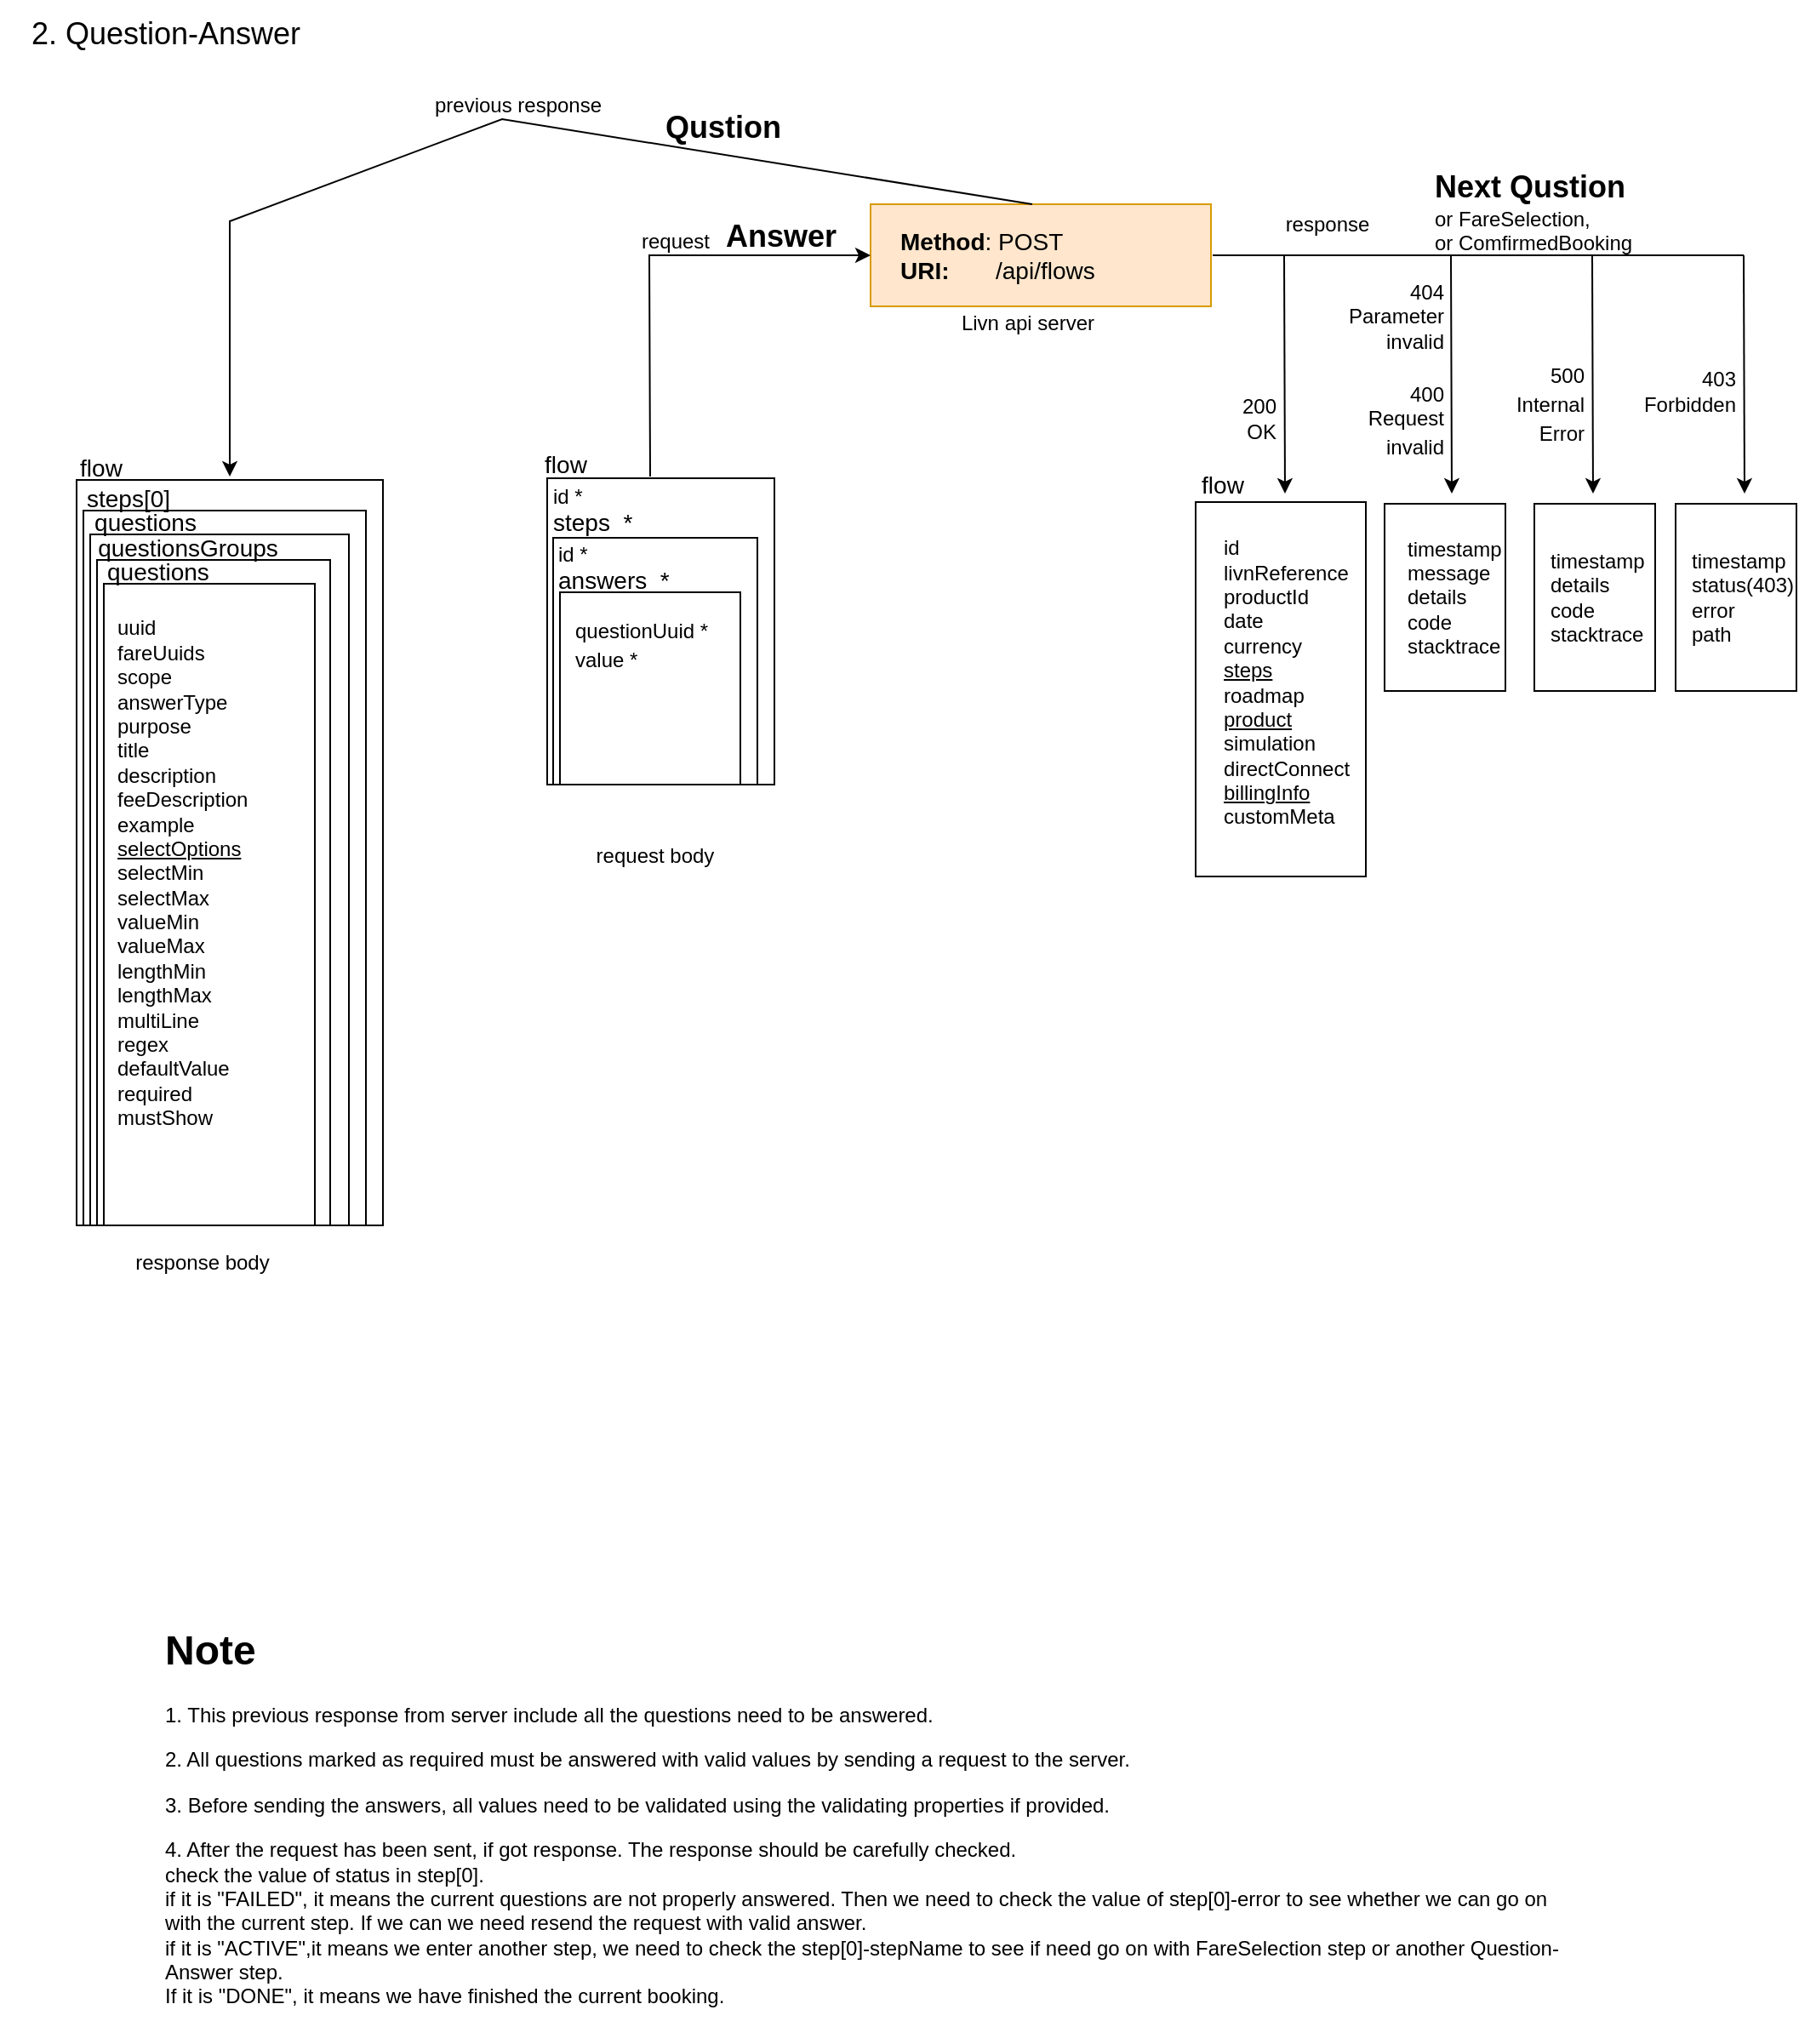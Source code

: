 <mxfile version="20.3.0" type="device"><diagram id="kgpKYQtTHZ0yAKxKKP6v" name="Page-1"><mxGraphModel dx="2365" dy="1680" grid="1" gridSize="10" guides="1" tooltips="1" connect="1" arrows="1" fold="1" page="1" pageScale="1" pageWidth="1100" pageHeight="850" math="0" shadow="0"><root><mxCell id="0"/><mxCell id="1" parent="0"/><mxCell id="mYa-U9wDJreQUVdP4TBL-1" value="&lt;font style=&quot;font-size: 18px;&quot;&gt;2. Question-Answer&lt;/font&gt;" style="text;html=1;strokeColor=none;fillColor=none;align=center;verticalAlign=middle;whiteSpace=wrap;rounded=0;" parent="1" vertex="1"><mxGeometry x="25" y="40" width="195" height="40" as="geometry"/></mxCell><mxCell id="mYa-U9wDJreQUVdP4TBL-2" value="" style="rounded=0;whiteSpace=wrap;html=1;fontSize=18;fillColor=#ffe6cc;strokeColor=#d79b00;" parent="1" vertex="1"><mxGeometry x="536.5" y="160" width="200" height="60" as="geometry"/></mxCell><mxCell id="mYa-U9wDJreQUVdP4TBL-3" value="" style="rounded=0;whiteSpace=wrap;html=1;fontSize=18;" parent="1" vertex="1"><mxGeometry x="346.5" y="321" width="133.5" height="180" as="geometry"/></mxCell><mxCell id="mYa-U9wDJreQUVdP4TBL-4" value="" style="endArrow=classic;html=1;rounded=0;fontSize=18;" parent="1" edge="1"><mxGeometry width="50" height="50" relative="1" as="geometry"><mxPoint x="407" y="320" as="sourcePoint"/><mxPoint x="536.5" y="190" as="targetPoint"/><Array as="points"><mxPoint x="406.5" y="190"/></Array></mxGeometry></mxCell><mxCell id="mYa-U9wDJreQUVdP4TBL-6" value="&lt;font style=&quot;font-size: 12px;&quot;&gt;Livn api server&lt;/font&gt;" style="text;html=1;strokeColor=none;fillColor=none;align=center;verticalAlign=middle;whiteSpace=wrap;rounded=0;fontSize=18;" parent="1" vertex="1"><mxGeometry x="583.5" y="218" width="90" height="20" as="geometry"/></mxCell><mxCell id="mYa-U9wDJreQUVdP4TBL-8" value="&lt;font style=&quot;font-size: 12px;&quot;&gt;request&lt;/font&gt;" style="text;html=1;strokeColor=none;fillColor=none;align=center;verticalAlign=middle;whiteSpace=wrap;rounded=0;fontSize=18;" parent="1" vertex="1"><mxGeometry x="376.5" y="170" width="90" height="20" as="geometry"/></mxCell><mxCell id="mYa-U9wDJreQUVdP4TBL-10" value="" style="endArrow=classic;html=1;rounded=0;fontSize=18;exitX=0.25;exitY=0;exitDx=0;exitDy=0;" parent="1" edge="1"><mxGeometry width="50" height="50" relative="1" as="geometry"><mxPoint x="737.5" y="190" as="sourcePoint"/><mxPoint x="878" y="330" as="targetPoint"/><Array as="points"><mxPoint x="877.5" y="190"/></Array></mxGeometry></mxCell><mxCell id="mYa-U9wDJreQUVdP4TBL-11" value="&lt;font style=&quot;font-size: 12px;&quot;&gt;response&lt;/font&gt;" style="text;html=1;strokeColor=none;fillColor=none;align=center;verticalAlign=middle;whiteSpace=wrap;rounded=0;fontSize=18;" parent="1" vertex="1"><mxGeometry x="759.5" y="160" width="90" height="20" as="geometry"/></mxCell><mxCell id="mYa-U9wDJreQUVdP4TBL-12" value="flow" style="text;html=1;strokeColor=none;fillColor=none;align=center;verticalAlign=middle;whiteSpace=wrap;rounded=0;fontSize=14;" parent="1" vertex="1"><mxGeometry x="325" y="298" width="65" height="30" as="geometry"/></mxCell><mxCell id="mYa-U9wDJreQUVdP4TBL-16" value="&lt;font style=&quot;font-size: 12px;&quot;&gt;request body&lt;/font&gt;" style="text;html=1;strokeColor=none;fillColor=none;align=center;verticalAlign=middle;whiteSpace=wrap;rounded=0;fontSize=18;" parent="1" vertex="1"><mxGeometry x="365" y="531" width="90" height="20" as="geometry"/></mxCell><mxCell id="mYa-U9wDJreQUVdP4TBL-17" value="&lt;font style=&quot;font-size: 14px;&quot;&gt;&lt;b&gt;Method&lt;/b&gt;: POST&lt;br&gt;&lt;b&gt;URI:&lt;/b&gt;&amp;nbsp; &amp;nbsp; &amp;nbsp; &amp;nbsp;/api/flows&lt;/font&gt;" style="text;html=1;strokeColor=none;fillColor=none;align=left;verticalAlign=middle;whiteSpace=wrap;rounded=0;fontSize=14;" parent="1" vertex="1"><mxGeometry x="551.5" y="160" width="160" height="60" as="geometry"/></mxCell><mxCell id="mYa-U9wDJreQUVdP4TBL-18" value="" style="endArrow=classic;html=1;rounded=0;fontSize=14;" parent="1" edge="1"><mxGeometry width="50" height="50" relative="1" as="geometry"><mxPoint x="779.5" y="190" as="sourcePoint"/><mxPoint x="780" y="330" as="targetPoint"/></mxGeometry></mxCell><mxCell id="mYa-U9wDJreQUVdP4TBL-19" value="" style="rounded=0;whiteSpace=wrap;html=1;fontSize=18;" parent="1" vertex="1"><mxGeometry x="727.5" y="335" width="100" height="220" as="geometry"/></mxCell><mxCell id="mYa-U9wDJreQUVdP4TBL-20" value="&lt;div style=&quot;&quot;&gt;&lt;span style=&quot;font-size: 12px; background-color: initial;&quot;&gt;200&lt;/span&gt;&lt;/div&gt;&lt;font style=&quot;font-size: 12px;&quot;&gt;&lt;div style=&quot;&quot;&gt;&lt;span style=&quot;background-color: initial;&quot;&gt;OK&lt;/span&gt;&lt;/div&gt;&lt;/font&gt;" style="text;html=1;align=right;verticalAlign=middle;resizable=0;points=[];autosize=1;strokeColor=none;fillColor=none;fontSize=14;" parent="1" vertex="1"><mxGeometry x="736" y="265" width="40" height="40" as="geometry"/></mxCell><mxCell id="mYa-U9wDJreQUVdP4TBL-21" value="flow" style="text;html=1;strokeColor=none;fillColor=none;align=center;verticalAlign=middle;whiteSpace=wrap;rounded=0;fontSize=14;" parent="1" vertex="1"><mxGeometry x="710.5" y="310" width="65" height="30" as="geometry"/></mxCell><mxCell id="mYa-U9wDJreQUVdP4TBL-22" value="&lt;div style=&quot;&quot;&gt;&lt;div&gt;id&lt;/div&gt;&lt;div&gt;livnReference&lt;/div&gt;&lt;div&gt;productId&lt;/div&gt;&lt;div&gt;date&lt;/div&gt;&lt;div&gt;currency&lt;/div&gt;&lt;div&gt;&lt;u&gt;steps&lt;/u&gt;&lt;/div&gt;&lt;div&gt;roadmap&lt;/div&gt;&lt;div&gt;&lt;u&gt;product&lt;/u&gt;&lt;/div&gt;&lt;div&gt;simulation&lt;/div&gt;&lt;div&gt;directConnect&lt;/div&gt;&lt;div&gt;&lt;u&gt;billingInfo&lt;/u&gt;&lt;/div&gt;&lt;div&gt;customMeta&lt;/div&gt;&lt;/div&gt;" style="text;html=1;strokeColor=none;fillColor=none;align=left;verticalAlign=middle;whiteSpace=wrap;rounded=0;fontSize=12;" parent="1" vertex="1"><mxGeometry x="741.5" y="336" width="76" height="210" as="geometry"/></mxCell><mxCell id="mYa-U9wDJreQUVdP4TBL-24" value="&lt;div style=&quot;text-align: right;&quot;&gt;&lt;span style=&quot;font-size: 12px; background-color: initial;&quot;&gt;404&lt;/span&gt;&lt;/div&gt;&lt;div style=&quot;font-size: 12px; text-align: right;&quot;&gt;&lt;span style=&quot;background-color: initial;&quot;&gt;Parameter&lt;/span&gt;&lt;/div&gt;&lt;div style=&quot;font-size: 12px; text-align: right;&quot;&gt;&lt;span style=&quot;background-color: initial;&quot;&gt;invalid&lt;/span&gt;&lt;/div&gt;&lt;div style=&quot;text-align: right;&quot;&gt;&lt;span style=&quot;font-size: 12px;&quot;&gt;&lt;br&gt;&lt;/span&gt;&lt;/div&gt;&lt;span style=&quot;font-size: 12px;&quot;&gt;&lt;div style=&quot;text-align: right;&quot;&gt;&lt;span style=&quot;background-color: initial;&quot;&gt;400&lt;/span&gt;&lt;/div&gt;&lt;/span&gt;&lt;span style=&quot;font-size: 12px;&quot;&gt;&lt;div style=&quot;text-align: right;&quot;&gt;&lt;span style=&quot;background-color: initial;&quot;&gt;Request&lt;/span&gt;&lt;/div&gt;&lt;/span&gt;&lt;div style=&quot;text-align: right;&quot;&gt;&lt;span style=&quot;font-size: 12px; background-color: initial;&quot;&gt;invalid&lt;/span&gt;&lt;/div&gt;" style="text;html=1;align=center;verticalAlign=middle;resizable=0;points=[];autosize=1;strokeColor=none;fillColor=none;fontSize=14;" parent="1" vertex="1"><mxGeometry x="804.5" y="196" width="80" height="120" as="geometry"/></mxCell><mxCell id="mYa-U9wDJreQUVdP4TBL-25" value="" style="rounded=0;whiteSpace=wrap;html=1;fontSize=18;" parent="1" vertex="1"><mxGeometry x="838.5" y="336" width="71" height="110" as="geometry"/></mxCell><mxCell id="mYa-U9wDJreQUVdP4TBL-27" value="&lt;div&gt;timestamp&lt;/div&gt;&lt;div&gt;message&lt;/div&gt;&lt;div&gt;details&lt;/div&gt;&lt;div&gt;code&lt;/div&gt;&lt;div&gt;stacktrace&lt;/div&gt;" style="text;html=1;strokeColor=none;fillColor=none;align=left;verticalAlign=middle;whiteSpace=wrap;rounded=0;fontSize=12;" parent="1" vertex="1"><mxGeometry x="849.5" y="346" width="60" height="90" as="geometry"/></mxCell><mxCell id="mYa-U9wDJreQUVdP4TBL-29" value="" style="endArrow=none;html=1;rounded=0;fontSize=12;" parent="1" edge="1"><mxGeometry width="50" height="50" relative="1" as="geometry"><mxPoint x="869.5" y="190" as="sourcePoint"/><mxPoint x="1049.5" y="190" as="targetPoint"/></mxGeometry></mxCell><mxCell id="mYa-U9wDJreQUVdP4TBL-30" value="" style="endArrow=classic;html=1;rounded=0;fontSize=14;" parent="1" edge="1"><mxGeometry width="50" height="50" relative="1" as="geometry"><mxPoint x="960.5" y="190" as="sourcePoint"/><mxPoint x="961" y="330" as="targetPoint"/></mxGeometry></mxCell><mxCell id="mYa-U9wDJreQUVdP4TBL-31" value="" style="rounded=0;whiteSpace=wrap;html=1;fontSize=18;" parent="1" vertex="1"><mxGeometry x="926.5" y="336" width="71" height="110" as="geometry"/></mxCell><mxCell id="mYa-U9wDJreQUVdP4TBL-32" value="&lt;div&gt;timestamp&lt;/div&gt;&lt;div&gt;details&lt;/div&gt;&lt;div&gt;code&lt;/div&gt;&lt;div&gt;stacktrace&lt;/div&gt;" style="text;html=1;strokeColor=none;fillColor=none;align=left;verticalAlign=middle;whiteSpace=wrap;rounded=0;fontSize=12;" parent="1" vertex="1"><mxGeometry x="933.5" y="345" width="45.5" height="91" as="geometry"/></mxCell><mxCell id="mYa-U9wDJreQUVdP4TBL-34" value="&lt;span style=&quot;font-size: 12px;&quot;&gt;500&lt;br&gt;Internal &lt;br&gt;Error&lt;br&gt;&lt;br&gt;&lt;/span&gt;" style="text;html=1;align=right;verticalAlign=middle;resizable=0;points=[];autosize=1;strokeColor=none;fillColor=none;fontSize=14;" parent="1" vertex="1"><mxGeometry x="897" y="245" width="60" height="80" as="geometry"/></mxCell><mxCell id="mYa-U9wDJreQUVdP4TBL-35" value="" style="endArrow=classic;html=1;rounded=0;fontSize=14;" parent="1" edge="1"><mxGeometry width="50" height="50" relative="1" as="geometry"><mxPoint x="1049.5" y="190" as="sourcePoint"/><mxPoint x="1050" y="330" as="targetPoint"/></mxGeometry></mxCell><mxCell id="mYa-U9wDJreQUVdP4TBL-37" value="&lt;div&gt;403&lt;/div&gt;&lt;div&gt;Forbidden&lt;/div&gt;" style="text;html=1;align=right;verticalAlign=middle;resizable=0;points=[];autosize=1;strokeColor=none;fillColor=none;fontSize=12;" parent="1" vertex="1"><mxGeometry x="966" y="250" width="80" height="40" as="geometry"/></mxCell><mxCell id="mYa-U9wDJreQUVdP4TBL-38" value="" style="rounded=0;whiteSpace=wrap;html=1;fontSize=18;" parent="1" vertex="1"><mxGeometry x="1009.5" y="336" width="71" height="110" as="geometry"/></mxCell><mxCell id="mYa-U9wDJreQUVdP4TBL-39" value="&lt;div&gt;timestamp&lt;/div&gt;&lt;div&gt;status(403)&lt;/div&gt;&lt;div&gt;error&lt;/div&gt;&lt;div&gt;path&lt;/div&gt;" style="text;html=1;strokeColor=none;fillColor=none;align=left;verticalAlign=middle;whiteSpace=wrap;rounded=0;fontSize=12;" parent="1" vertex="1"><mxGeometry x="1016.5" y="345" width="45.5" height="91" as="geometry"/></mxCell><mxCell id="mYa-U9wDJreQUVdP4TBL-42" value="&lt;h1&gt;Note&lt;/h1&gt;&lt;p&gt;1. This previous response from server include all the questions need to be answered.&lt;/p&gt;&lt;p&gt;2. All questions marked as required must be answered with valid values by sending a request to the server.&lt;/p&gt;&lt;p&gt;3. Before sending the answers, all values need to be validated using the validating properties if provided.&lt;/p&gt;&lt;p&gt;4. After the request has been sent, if got response. The response should be carefully checked.&amp;nbsp;&lt;br&gt;&lt;span style=&quot;background-color: initial;&quot;&gt;&lt;span style=&quot;&quot;&gt;&#9;&lt;/span&gt;check the value of status in step[0]. &lt;br&gt;&lt;span style=&quot;&quot;&gt;&#9;&lt;/span&gt;if it is &quot;FAILED&quot;, it means the current questions are not properly answered. Then we need to check the value of step[0]-error to see whether we can go on with the current step. If we can we need resend the request with valid answer.&lt;br&gt;&lt;span style=&quot;&quot;&gt;&#9;&lt;/span&gt;if it is &quot;ACTIVE&quot;,it means we enter another step, we need to check the step[0]-stepName to see if need go on with FareSelection step or another Question-Answer step.&lt;br&gt;If it is &quot;DONE&quot;, it means we have finished the current booking.&lt;/span&gt;&lt;/p&gt;&lt;p&gt;&lt;span style=&quot;background-color: initial;&quot;&gt;&lt;br&gt;&lt;/span&gt;&lt;/p&gt;&lt;p&gt;&lt;span style=&quot;background-color: initial;&quot;&gt;&amp;nbsp;&lt;/span&gt;&lt;/p&gt;&lt;p&gt;&lt;br&gt;&lt;/p&gt;" style="text;html=1;strokeColor=none;fillColor=none;spacing=5;spacingTop=-20;whiteSpace=wrap;overflow=hidden;rounded=0;fontSize=12;" parent="1" vertex="1"><mxGeometry x="117" y="990" width="839.25" height="250" as="geometry"/></mxCell><mxCell id="y_8FsbX-LWBLSmR25luG-2" value="" style="rounded=0;whiteSpace=wrap;html=1;fontSize=18;" parent="1" vertex="1"><mxGeometry x="70" y="322" width="180" height="438" as="geometry"/></mxCell><mxCell id="y_8FsbX-LWBLSmR25luG-3" value="flow" style="text;html=1;strokeColor=none;fillColor=none;align=center;verticalAlign=middle;whiteSpace=wrap;rounded=0;fontSize=14;" parent="1" vertex="1"><mxGeometry x="52" y="300" width="65" height="30" as="geometry"/></mxCell><mxCell id="y_8FsbX-LWBLSmR25luG-5" value="" style="endArrow=classic;html=1;rounded=0;fontSize=18;exitX=0.5;exitY=0;exitDx=0;exitDy=0;" parent="1" source="mYa-U9wDJreQUVdP4TBL-17" edge="1"><mxGeometry width="50" height="50" relative="1" as="geometry"><mxPoint x="460" y="110" as="sourcePoint"/><mxPoint x="160" y="320" as="targetPoint"/><Array as="points"><mxPoint x="320" y="110"/><mxPoint x="160" y="170"/></Array></mxGeometry></mxCell><mxCell id="y_8FsbX-LWBLSmR25luG-6" value="&lt;font style=&quot;font-size: 12px;&quot;&gt;previous response&lt;/font&gt;" style="text;html=1;strokeColor=none;fillColor=none;align=center;verticalAlign=middle;whiteSpace=wrap;rounded=0;fontSize=18;" parent="1" vertex="1"><mxGeometry x="239" y="90" width="181" height="20" as="geometry"/></mxCell><mxCell id="y_8FsbX-LWBLSmR25luG-8" value="" style="rounded=0;whiteSpace=wrap;html=1;" parent="1" vertex="1"><mxGeometry x="74" y="340" width="166" height="420" as="geometry"/></mxCell><mxCell id="y_8FsbX-LWBLSmR25luG-10" value="&lt;b&gt;&lt;font style=&quot;font-size: 18px;&quot;&gt;Qustion&lt;/font&gt;&lt;/b&gt;" style="text;html=1;strokeColor=none;fillColor=none;align=center;verticalAlign=middle;whiteSpace=wrap;rounded=0;" parent="1" vertex="1"><mxGeometry x="420" y="100" width="60" height="30" as="geometry"/></mxCell><mxCell id="y_8FsbX-LWBLSmR25luG-11" value="&lt;b&gt;&lt;font style=&quot;font-size: 18px;&quot;&gt;Answer&lt;/font&gt;&lt;/b&gt;" style="text;html=1;strokeColor=none;fillColor=none;align=center;verticalAlign=middle;whiteSpace=wrap;rounded=0;" parent="1" vertex="1"><mxGeometry x="453.5" y="164" width="60" height="30" as="geometry"/></mxCell><mxCell id="y_8FsbX-LWBLSmR25luG-12" value="&lt;font style=&quot;&quot;&gt;&lt;span style=&quot;font-weight: bold; font-size: 18px;&quot;&gt;Next Qustion&lt;/span&gt;&lt;br&gt;&lt;font style=&quot;font-size: 12px;&quot;&gt;or FareSelection, &lt;br&gt;or ComfirmedBooking&lt;/font&gt;&lt;/font&gt;" style="text;html=1;strokeColor=none;fillColor=none;align=left;verticalAlign=middle;whiteSpace=wrap;rounded=0;" parent="1" vertex="1"><mxGeometry x="866" y="150" width="174" height="30" as="geometry"/></mxCell><mxCell id="y_8FsbX-LWBLSmR25luG-14" value="steps[0]" style="text;html=1;strokeColor=none;fillColor=none;align=center;verticalAlign=middle;whiteSpace=wrap;rounded=0;fontSize=14;" parent="1" vertex="1"><mxGeometry x="68" y="318" width="65" height="30" as="geometry"/></mxCell><mxCell id="y_8FsbX-LWBLSmR25luG-15" value="" style="rounded=0;whiteSpace=wrap;html=1;" parent="1" vertex="1"><mxGeometry x="78" y="354" width="152" height="406" as="geometry"/></mxCell><mxCell id="y_8FsbX-LWBLSmR25luG-16" value="questions" style="text;html=1;strokeColor=none;fillColor=none;align=center;verticalAlign=middle;whiteSpace=wrap;rounded=0;fontSize=14;" parent="1" vertex="1"><mxGeometry x="78" y="332" width="65" height="30" as="geometry"/></mxCell><mxCell id="y_8FsbX-LWBLSmR25luG-17" value="" style="rounded=0;whiteSpace=wrap;html=1;" parent="1" vertex="1"><mxGeometry x="82" y="369" width="137" height="391" as="geometry"/></mxCell><mxCell id="y_8FsbX-LWBLSmR25luG-18" value="questionsGroups" style="text;html=1;strokeColor=none;fillColor=none;align=center;verticalAlign=middle;whiteSpace=wrap;rounded=0;fontSize=14;" parent="1" vertex="1"><mxGeometry x="82" y="347" width="107" height="30" as="geometry"/></mxCell><mxCell id="y_8FsbX-LWBLSmR25luG-19" value="" style="rounded=0;whiteSpace=wrap;html=1;" parent="1" vertex="1"><mxGeometry x="86" y="383" width="124" height="377" as="geometry"/></mxCell><mxCell id="y_8FsbX-LWBLSmR25luG-20" value="questions" style="text;html=1;strokeColor=none;fillColor=none;align=left;verticalAlign=middle;whiteSpace=wrap;rounded=0;fontSize=14;" parent="1" vertex="1"><mxGeometry x="86" y="361" width="107" height="30" as="geometry"/></mxCell><mxCell id="y_8FsbX-LWBLSmR25luG-25" value="" style="rounded=0;whiteSpace=wrap;html=1;fontSize=12;" parent="1" vertex="1"><mxGeometry x="350" y="356" width="120" height="145" as="geometry"/></mxCell><mxCell id="y_8FsbX-LWBLSmR25luG-23" value="&lt;div&gt;uuid&lt;/div&gt;&lt;div&gt;fareUuids&lt;/div&gt;&lt;div&gt;scope&lt;/div&gt;&lt;div&gt;answerType&lt;/div&gt;&lt;div&gt;purpose&lt;/div&gt;&lt;div&gt;title&lt;/div&gt;&lt;div&gt;description&lt;/div&gt;&lt;div&gt;feeDescription&lt;/div&gt;&lt;div&gt;example&lt;/div&gt;&lt;div&gt;&lt;u&gt;selectOptions&lt;/u&gt;&lt;/div&gt;&lt;div&gt;selectMin&lt;/div&gt;&lt;div&gt;selectMax&lt;/div&gt;&lt;div&gt;valueMin&lt;/div&gt;&lt;div&gt;valueMax&lt;/div&gt;&lt;div&gt;lengthMin&lt;/div&gt;&lt;div&gt;lengthMax&lt;/div&gt;&lt;div&gt;multiLine&lt;/div&gt;&lt;div&gt;regex&lt;/div&gt;&lt;div&gt;defaultValue&lt;/div&gt;&lt;div&gt;required&lt;/div&gt;&lt;div&gt;mustShow&lt;/div&gt;" style="text;html=1;strokeColor=none;fillColor=none;align=left;verticalAlign=middle;whiteSpace=wrap;rounded=0;fontSize=12;" parent="1" vertex="1"><mxGeometry x="92.25" y="388" width="60.5" height="330" as="geometry"/></mxCell><mxCell id="mYa-U9wDJreQUVdP4TBL-9" value="&lt;font style=&quot;&quot;&gt;id *&lt;br&gt;&lt;font style=&quot;font-size: 14px;&quot;&gt;steps&amp;nbsp; *&lt;br&gt;&lt;/font&gt;&lt;br&gt;&lt;/font&gt;" style="text;html=1;strokeColor=none;fillColor=none;align=left;verticalAlign=middle;whiteSpace=wrap;rounded=0;fontSize=12;" parent="1" vertex="1"><mxGeometry x="347.5" y="334" width="90" height="25" as="geometry"/></mxCell><mxCell id="y_8FsbX-LWBLSmR25luG-28" value="&lt;font style=&quot;&quot;&gt;id *&lt;br&gt;&lt;font style=&quot;font-size: 14px;&quot;&gt;answers&amp;nbsp; *&lt;/font&gt;&lt;br&gt;&lt;br&gt;&lt;/font&gt;" style="text;html=1;strokeColor=none;fillColor=none;align=left;verticalAlign=middle;whiteSpace=wrap;rounded=0;fontSize=12;" parent="1" vertex="1"><mxGeometry x="350.5" y="368" width="90" height="25" as="geometry"/></mxCell><mxCell id="y_8FsbX-LWBLSmR25luG-29" value="" style="rounded=0;whiteSpace=wrap;html=1;fontSize=12;" parent="1" vertex="1"><mxGeometry x="354" y="388" width="106" height="113" as="geometry"/></mxCell><mxCell id="y_8FsbX-LWBLSmR25luG-30" value="&lt;font style=&quot;font-size: 12px;&quot;&gt;questionUuid *&lt;br&gt;value *&lt;/font&gt;" style="text;html=1;strokeColor=none;fillColor=none;align=left;verticalAlign=middle;whiteSpace=wrap;rounded=0;fontSize=14;" parent="1" vertex="1"><mxGeometry x="360.5" y="389" width="89.5" height="58" as="geometry"/></mxCell><mxCell id="y_8FsbX-LWBLSmR25luG-31" value="&lt;font style=&quot;font-size: 12px;&quot;&gt;response body&lt;/font&gt;" style="text;html=1;strokeColor=none;fillColor=none;align=center;verticalAlign=middle;whiteSpace=wrap;rounded=0;fontSize=18;" parent="1" vertex="1"><mxGeometry x="99" y="770" width="90" height="20" as="geometry"/></mxCell></root></mxGraphModel></diagram></mxfile>